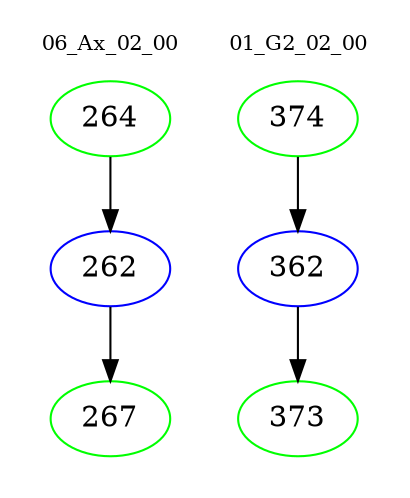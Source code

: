 digraph{
subgraph cluster_0 {
color = white
label = "06_Ax_02_00";
fontsize=10;
T0_264 [label="264", color="green"]
T0_264 -> T0_262 [color="black"]
T0_262 [label="262", color="blue"]
T0_262 -> T0_267 [color="black"]
T0_267 [label="267", color="green"]
}
subgraph cluster_1 {
color = white
label = "01_G2_02_00";
fontsize=10;
T1_374 [label="374", color="green"]
T1_374 -> T1_362 [color="black"]
T1_362 [label="362", color="blue"]
T1_362 -> T1_373 [color="black"]
T1_373 [label="373", color="green"]
}
}
